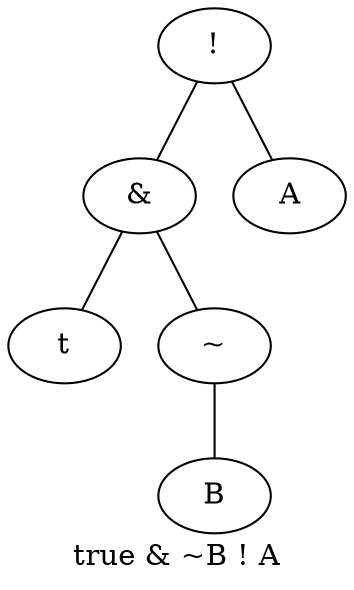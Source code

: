 graph ""
	{
	label="true & ~B ! A"
	n001 -- n002 ;
	n001 -- n003 ;
	n002 -- n004 ;
	n002 -- n005 ;
	n005 -- n006 ;
	n001 [label="!"] ;
	n002 [label="&"] ;
	n003 [label="A"] ;
	n004 [label="t"] ;
	n005 [label="~"] ;
	n006 [label="B"] ;
	}
